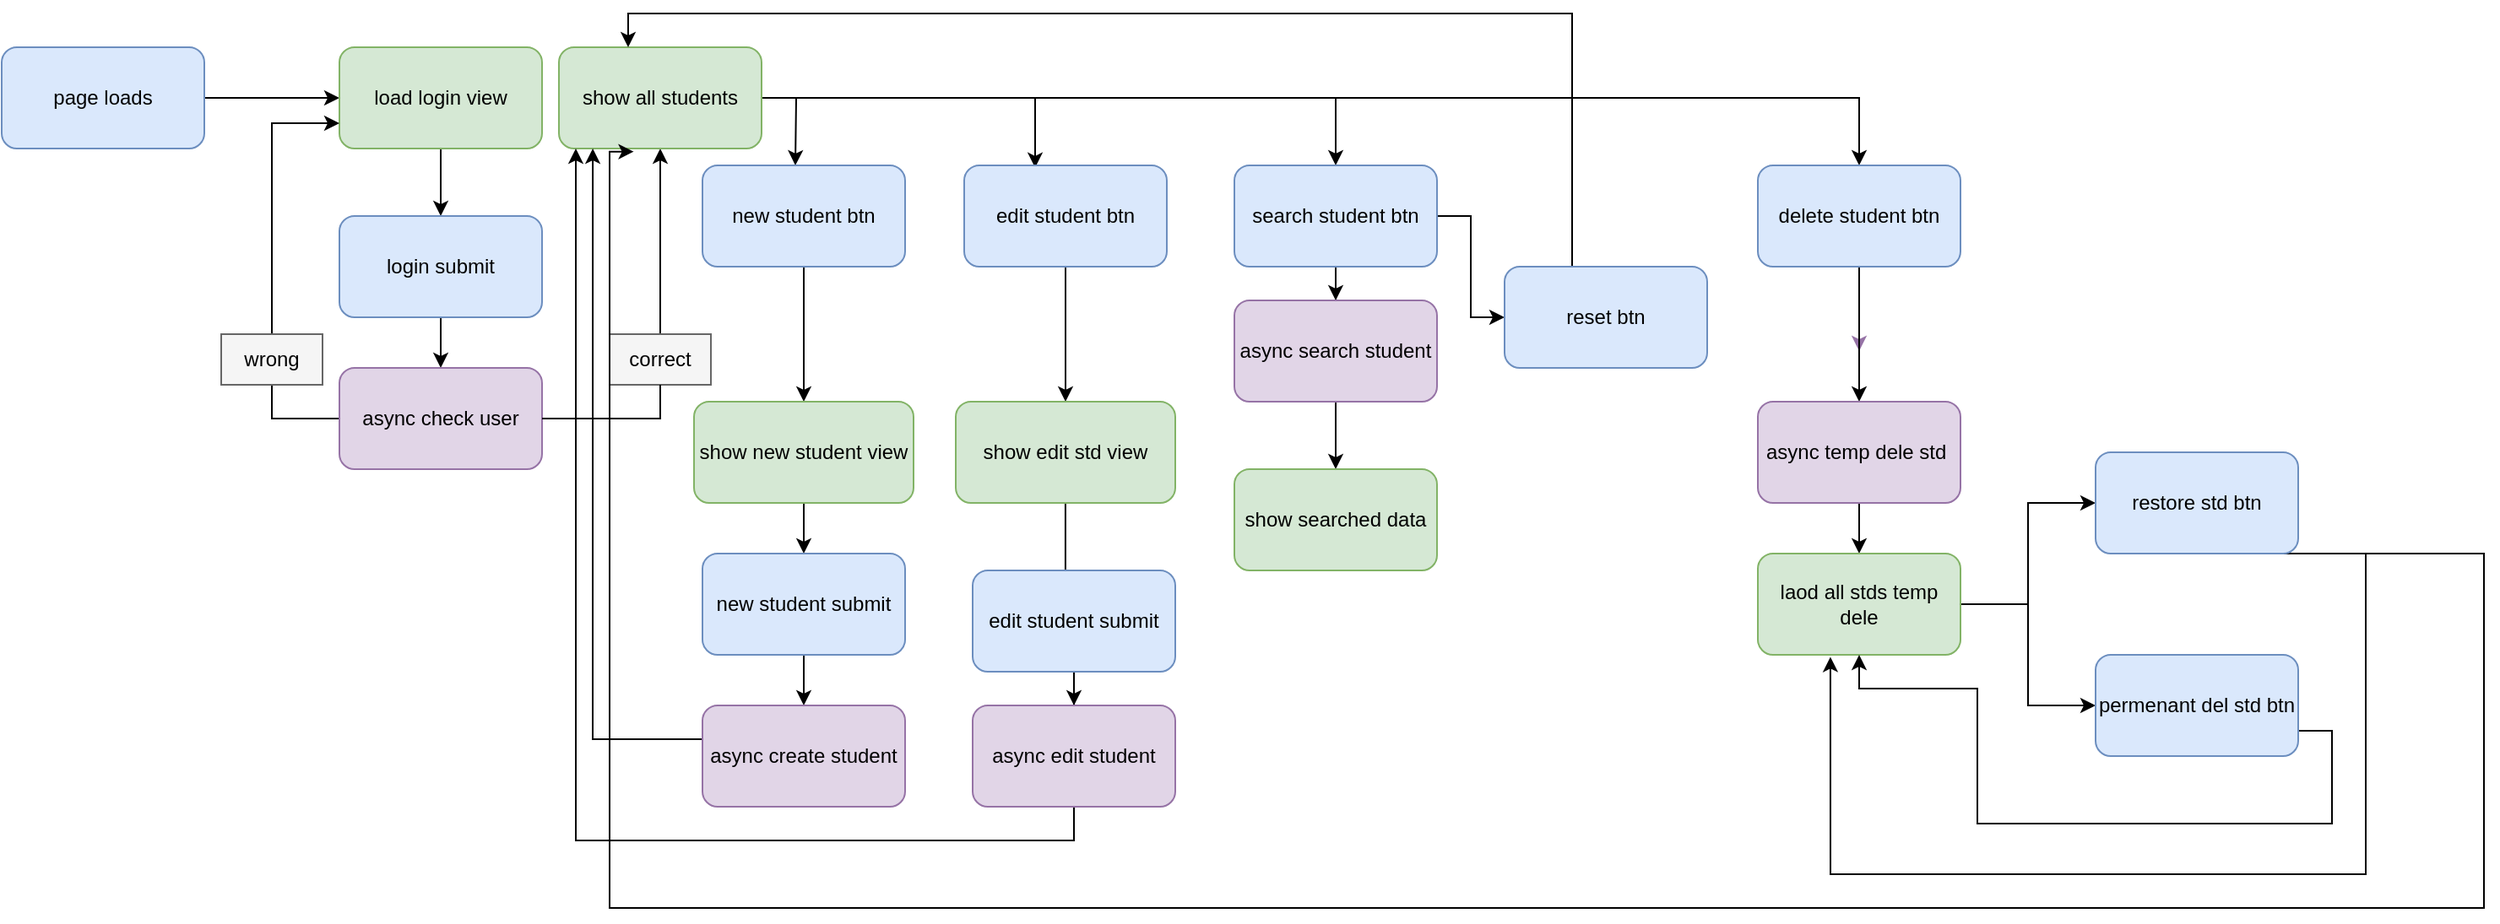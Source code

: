 <mxfile version="14.7.4" type="embed"><diagram id="kYYNlZnF5yqJCKvCNqnD" name="Page-1"><mxGraphModel dx="633" dy="494" grid="1" gridSize="10" guides="1" tooltips="1" connect="1" arrows="1" fold="1" page="1" pageScale="1" pageWidth="850" pageHeight="1100" math="0" shadow="0"><root><mxCell id="0"/><mxCell id="1" parent="0"/><mxCell id="GsUnz339vTUaddn1H5S7-6" value="" style="edgeStyle=orthogonalEdgeStyle;rounded=0;orthogonalLoop=1;jettySize=auto;html=1;fontColor=#000000;" parent="1" source="GsUnz339vTUaddn1H5S7-4" target="GsUnz339vTUaddn1H5S7-5" edge="1"><mxGeometry relative="1" as="geometry"/></mxCell><mxCell id="GsUnz339vTUaddn1H5S7-4" value="page loads" style="rounded=1;whiteSpace=wrap;html=1;fillColor=#dae8fc;strokeColor=#6c8ebf;fontColor=#000000;" parent="1" vertex="1"><mxGeometry x="80" y="80" width="120" height="60" as="geometry"/></mxCell><mxCell id="GsUnz339vTUaddn1H5S7-8" value="" style="edgeStyle=orthogonalEdgeStyle;rounded=0;orthogonalLoop=1;jettySize=auto;html=1;fontColor=#000000;" parent="1" source="GsUnz339vTUaddn1H5S7-5" target="GsUnz339vTUaddn1H5S7-7" edge="1"><mxGeometry relative="1" as="geometry"/></mxCell><mxCell id="GsUnz339vTUaddn1H5S7-5" value="load login view" style="whiteSpace=wrap;html=1;rounded=1;strokeColor=#82b366;fillColor=#d5e8d4;fontColor=#000000;" parent="1" vertex="1"><mxGeometry x="280" y="80" width="120" height="60" as="geometry"/></mxCell><mxCell id="GsUnz339vTUaddn1H5S7-10" value="" style="edgeStyle=orthogonalEdgeStyle;rounded=0;orthogonalLoop=1;jettySize=auto;html=1;fontColor=#000000;" parent="1" source="GsUnz339vTUaddn1H5S7-7" target="GsUnz339vTUaddn1H5S7-9" edge="1"><mxGeometry relative="1" as="geometry"/></mxCell><mxCell id="GsUnz339vTUaddn1H5S7-7" value="login submit" style="whiteSpace=wrap;html=1;rounded=1;strokeColor=#6c8ebf;fillColor=#dae8fc;fontColor=#000000;" parent="1" vertex="1"><mxGeometry x="280" y="180" width="120" height="60" as="geometry"/></mxCell><mxCell id="GsUnz339vTUaddn1H5S7-11" style="edgeStyle=orthogonalEdgeStyle;rounded=0;orthogonalLoop=1;jettySize=auto;html=1;entryX=0.5;entryY=1;entryDx=0;entryDy=0;startArrow=none;fontColor=#000000;" parent="1" source="GsUnz339vTUaddn1H5S7-13" target="GsUnz339vTUaddn1H5S7-12" edge="1"><mxGeometry relative="1" as="geometry"><mxPoint x="470" y="160" as="targetPoint"/><Array as="points"><mxPoint x="470" y="140"/></Array></mxGeometry></mxCell><mxCell id="GsUnz339vTUaddn1H5S7-14" style="edgeStyle=orthogonalEdgeStyle;rounded=0;orthogonalLoop=1;jettySize=auto;html=1;entryX=0;entryY=0.75;entryDx=0;entryDy=0;fontColor=#000000;" parent="1" source="GsUnz339vTUaddn1H5S7-9" target="GsUnz339vTUaddn1H5S7-5" edge="1"><mxGeometry relative="1" as="geometry"><mxPoint x="240" y="110" as="targetPoint"/><Array as="points"><mxPoint x="240" y="300"/><mxPoint x="240" y="125"/></Array></mxGeometry></mxCell><mxCell id="GsUnz339vTUaddn1H5S7-9" value="async check user" style="whiteSpace=wrap;html=1;rounded=1;strokeColor=#9673a6;fillColor=#e1d5e7;fontColor=#000000;" parent="1" vertex="1"><mxGeometry x="280" y="270" width="120" height="60" as="geometry"/></mxCell><mxCell id="GsUnz339vTUaddn1H5S7-18" style="edgeStyle=orthogonalEdgeStyle;rounded=0;orthogonalLoop=1;jettySize=auto;html=1;fontColor=#000000;" parent="1" source="GsUnz339vTUaddn1H5S7-12" edge="1"><mxGeometry relative="1" as="geometry"><mxPoint x="550" y="150" as="targetPoint"/></mxGeometry></mxCell><mxCell id="GsUnz339vTUaddn1H5S7-26" style="edgeStyle=orthogonalEdgeStyle;rounded=0;orthogonalLoop=1;jettySize=auto;html=1;entryX=0.35;entryY=0.023;entryDx=0;entryDy=0;entryPerimeter=0;fontColor=#000000;" parent="1" source="GsUnz339vTUaddn1H5S7-12" target="GsUnz339vTUaddn1H5S7-27" edge="1"><mxGeometry relative="1" as="geometry"><mxPoint x="680" y="110" as="targetPoint"/></mxGeometry></mxCell><mxCell id="GsUnz339vTUaddn1H5S7-37" style="edgeStyle=orthogonalEdgeStyle;rounded=0;orthogonalLoop=1;jettySize=auto;html=1;exitX=1;exitY=0.5;exitDx=0;exitDy=0;entryX=0.5;entryY=0;entryDx=0;entryDy=0;fontColor=#000000;" parent="1" source="GsUnz339vTUaddn1H5S7-12" target="GsUnz339vTUaddn1H5S7-39" edge="1"><mxGeometry relative="1" as="geometry"><mxPoint x="880" y="100" as="targetPoint"/></mxGeometry></mxCell><mxCell id="GsUnz339vTUaddn1H5S7-46" style="edgeStyle=orthogonalEdgeStyle;rounded=0;orthogonalLoop=1;jettySize=auto;html=1;fontColor=#000000;" parent="1" source="GsUnz339vTUaddn1H5S7-12" target="GsUnz339vTUaddn1H5S7-47" edge="1"><mxGeometry relative="1" as="geometry"><mxPoint x="1180" y="180" as="targetPoint"/><Array as="points"><mxPoint x="1180" y="110"/></Array></mxGeometry></mxCell><mxCell id="GsUnz339vTUaddn1H5S7-12" value="show all students" style="rounded=1;whiteSpace=wrap;html=1;fillColor=#d5e8d4;strokeColor=#82b366;fontColor=#000000;" parent="1" vertex="1"><mxGeometry x="410" y="80" width="120" height="60" as="geometry"/></mxCell><mxCell id="GsUnz339vTUaddn1H5S7-15" value="wrong" style="text;html=1;align=center;verticalAlign=middle;whiteSpace=wrap;rounded=0;fillColor=#f5f5f5;strokeColor=#666666;fontColor=#000000;" parent="1" vertex="1"><mxGeometry x="210" y="250" width="60" height="30" as="geometry"/></mxCell><mxCell id="GsUnz339vTUaddn1H5S7-13" value="correct" style="text;html=1;strokeColor=#666666;fillColor=#f5f5f5;align=center;verticalAlign=middle;whiteSpace=wrap;rounded=0;fontColor=#000000;" parent="1" vertex="1"><mxGeometry x="440" y="250" width="60" height="30" as="geometry"/></mxCell><mxCell id="GsUnz339vTUaddn1H5S7-16" value="" style="edgeStyle=orthogonalEdgeStyle;rounded=0;orthogonalLoop=1;jettySize=auto;html=1;entryX=0.5;entryY=1;entryDx=0;entryDy=0;endArrow=none;fontColor=#000000;" parent="1" source="GsUnz339vTUaddn1H5S7-9" target="GsUnz339vTUaddn1H5S7-13" edge="1"><mxGeometry relative="1" as="geometry"><mxPoint x="470" y="140" as="targetPoint"/><mxPoint x="400" y="300" as="sourcePoint"/><Array as="points"><mxPoint x="470" y="300"/></Array></mxGeometry></mxCell><mxCell id="GsUnz339vTUaddn1H5S7-20" value="" style="edgeStyle=orthogonalEdgeStyle;rounded=0;orthogonalLoop=1;jettySize=auto;html=1;fontColor=#000000;" parent="1" source="GsUnz339vTUaddn1H5S7-17" target="GsUnz339vTUaddn1H5S7-19" edge="1"><mxGeometry relative="1" as="geometry"/></mxCell><mxCell id="GsUnz339vTUaddn1H5S7-17" value="new student btn" style="rounded=1;whiteSpace=wrap;html=1;fillColor=#dae8fc;strokeColor=#6c8ebf;fontColor=#000000;" parent="1" vertex="1"><mxGeometry x="495" y="150" width="120" height="60" as="geometry"/></mxCell><mxCell id="GsUnz339vTUaddn1H5S7-22" value="" style="edgeStyle=orthogonalEdgeStyle;rounded=0;orthogonalLoop=1;jettySize=auto;html=1;fontColor=#000000;" parent="1" source="GsUnz339vTUaddn1H5S7-19" target="GsUnz339vTUaddn1H5S7-21" edge="1"><mxGeometry relative="1" as="geometry"/></mxCell><mxCell id="GsUnz339vTUaddn1H5S7-19" value="show new student view" style="whiteSpace=wrap;html=1;rounded=1;strokeColor=#82b366;fillColor=#d5e8d4;fontColor=#000000;" parent="1" vertex="1"><mxGeometry x="490" y="290" width="130" height="60" as="geometry"/></mxCell><mxCell id="GsUnz339vTUaddn1H5S7-24" value="" style="edgeStyle=orthogonalEdgeStyle;rounded=0;orthogonalLoop=1;jettySize=auto;html=1;fontColor=#000000;" parent="1" source="GsUnz339vTUaddn1H5S7-21" target="GsUnz339vTUaddn1H5S7-23" edge="1"><mxGeometry relative="1" as="geometry"/></mxCell><mxCell id="GsUnz339vTUaddn1H5S7-21" value="new student submit" style="whiteSpace=wrap;html=1;rounded=1;strokeColor=#6c8ebf;fillColor=#dae8fc;fontColor=#000000;" parent="1" vertex="1"><mxGeometry x="495" y="380" width="120" height="60" as="geometry"/></mxCell><mxCell id="GsUnz339vTUaddn1H5S7-25" style="edgeStyle=orthogonalEdgeStyle;rounded=0;orthogonalLoop=1;jettySize=auto;html=1;entryX=0.167;entryY=1;entryDx=0;entryDy=0;entryPerimeter=0;fontColor=#000000;" parent="1" source="GsUnz339vTUaddn1H5S7-23" target="GsUnz339vTUaddn1H5S7-12" edge="1"><mxGeometry relative="1" as="geometry"><mxPoint x="430" y="145" as="targetPoint"/><Array as="points"><mxPoint x="430" y="490"/></Array></mxGeometry></mxCell><mxCell id="GsUnz339vTUaddn1H5S7-23" value="async create student" style="whiteSpace=wrap;html=1;rounded=1;strokeColor=#9673a6;fillColor=#e1d5e7;fontColor=#000000;" parent="1" vertex="1"><mxGeometry x="495" y="470" width="120" height="60" as="geometry"/></mxCell><mxCell id="GsUnz339vTUaddn1H5S7-34" style="edgeStyle=orthogonalEdgeStyle;rounded=0;orthogonalLoop=1;jettySize=auto;html=1;exitX=0.5;exitY=1;exitDx=0;exitDy=0;entryX=0.5;entryY=0;entryDx=0;entryDy=0;fontColor=#000000;" parent="1" source="GsUnz339vTUaddn1H5S7-27" target="GsUnz339vTUaddn1H5S7-28" edge="1"><mxGeometry relative="1" as="geometry"/></mxCell><mxCell id="GsUnz339vTUaddn1H5S7-27" value="edit student btn" style="rounded=1;whiteSpace=wrap;html=1;fillColor=#dae8fc;strokeColor=#6c8ebf;fontColor=#000000;" parent="1" vertex="1"><mxGeometry x="650" y="150" width="120" height="60" as="geometry"/></mxCell><mxCell id="GsUnz339vTUaddn1H5S7-31" style="edgeStyle=orthogonalEdgeStyle;rounded=0;orthogonalLoop=1;jettySize=auto;html=1;entryX=0.5;entryY=1;entryDx=0;entryDy=0;exitX=0.5;exitY=1;exitDx=0;exitDy=0;fontColor=#000000;" parent="1" source="GsUnz339vTUaddn1H5S7-27" target="GsUnz339vTUaddn1H5S7-27" edge="1"><mxGeometry relative="1" as="geometry"><mxPoint x="715" y="220" as="targetPoint"/></mxGeometry></mxCell><mxCell id="GsUnz339vTUaddn1H5S7-35" style="edgeStyle=orthogonalEdgeStyle;rounded=0;orthogonalLoop=1;jettySize=auto;html=1;entryX=0.458;entryY=0.167;entryDx=0;entryDy=0;entryPerimeter=0;fontColor=#000000;" parent="1" source="GsUnz339vTUaddn1H5S7-28" target="GsUnz339vTUaddn1H5S7-29" edge="1"><mxGeometry relative="1" as="geometry"/></mxCell><mxCell id="GsUnz339vTUaddn1H5S7-28" value="show edit std view" style="whiteSpace=wrap;html=1;rounded=1;strokeColor=#82b366;fillColor=#d5e8d4;fontColor=#000000;" parent="1" vertex="1"><mxGeometry x="645" y="290" width="130" height="60" as="geometry"/></mxCell><mxCell id="GsUnz339vTUaddn1H5S7-36" style="edgeStyle=orthogonalEdgeStyle;rounded=0;orthogonalLoop=1;jettySize=auto;html=1;fontColor=#000000;" parent="1" source="GsUnz339vTUaddn1H5S7-29" target="GsUnz339vTUaddn1H5S7-30" edge="1"><mxGeometry relative="1" as="geometry"/></mxCell><mxCell id="GsUnz339vTUaddn1H5S7-29" value="edit student submit" style="whiteSpace=wrap;html=1;rounded=1;strokeColor=#6c8ebf;fillColor=#dae8fc;fontColor=#000000;" parent="1" vertex="1"><mxGeometry x="655" y="390" width="120" height="60" as="geometry"/></mxCell><mxCell id="GsUnz339vTUaddn1H5S7-32" style="edgeStyle=orthogonalEdgeStyle;rounded=0;orthogonalLoop=1;jettySize=auto;html=1;fontColor=#000000;" parent="1" source="GsUnz339vTUaddn1H5S7-30" edge="1"><mxGeometry relative="1" as="geometry"><mxPoint x="420" y="140" as="targetPoint"/><Array as="points"><mxPoint x="715" y="550"/><mxPoint x="420" y="550"/><mxPoint x="420" y="140"/></Array></mxGeometry></mxCell><mxCell id="GsUnz339vTUaddn1H5S7-30" value="async edit student" style="whiteSpace=wrap;html=1;rounded=1;strokeColor=#9673a6;fillColor=#e1d5e7;fontColor=#000000;" parent="1" vertex="1"><mxGeometry x="655" y="470" width="120" height="60" as="geometry"/></mxCell><mxCell id="GsUnz339vTUaddn1H5S7-38" style="edgeStyle=orthogonalEdgeStyle;rounded=0;orthogonalLoop=1;jettySize=auto;html=1;fontColor=#000000;" parent="1" source="GsUnz339vTUaddn1H5S7-39" target="GsUnz339vTUaddn1H5S7-40" edge="1"><mxGeometry relative="1" as="geometry"/></mxCell><mxCell id="GsUnz339vTUaddn1H5S7-44" value="" style="edgeStyle=orthogonalEdgeStyle;rounded=0;orthogonalLoop=1;jettySize=auto;html=1;fontColor=#000000;" parent="1" source="GsUnz339vTUaddn1H5S7-39" target="GsUnz339vTUaddn1H5S7-43" edge="1"><mxGeometry relative="1" as="geometry"/></mxCell><mxCell id="GsUnz339vTUaddn1H5S7-39" value="search student btn" style="whiteSpace=wrap;html=1;rounded=1;strokeColor=#6c8ebf;fillColor=#dae8fc;fontColor=#000000;" parent="1" vertex="1"><mxGeometry x="810" y="150" width="120" height="60" as="geometry"/></mxCell><mxCell id="GsUnz339vTUaddn1H5S7-42" value="" style="edgeStyle=orthogonalEdgeStyle;rounded=0;orthogonalLoop=1;jettySize=auto;html=1;fontColor=#000000;" parent="1" source="GsUnz339vTUaddn1H5S7-40" target="GsUnz339vTUaddn1H5S7-41" edge="1"><mxGeometry relative="1" as="geometry"/></mxCell><mxCell id="GsUnz339vTUaddn1H5S7-40" value="async search student" style="whiteSpace=wrap;html=1;rounded=1;strokeColor=#9673a6;fillColor=#e1d5e7;fontColor=#000000;" parent="1" vertex="1"><mxGeometry x="810" y="230" width="120" height="60" as="geometry"/></mxCell><mxCell id="GsUnz339vTUaddn1H5S7-41" value="show searched data" style="whiteSpace=wrap;html=1;rounded=1;strokeColor=#82b366;fillColor=#d5e8d4;fontColor=#000000;" parent="1" vertex="1"><mxGeometry x="810" y="330" width="120" height="60" as="geometry"/></mxCell><mxCell id="GsUnz339vTUaddn1H5S7-45" style="edgeStyle=orthogonalEdgeStyle;rounded=0;orthogonalLoop=1;jettySize=auto;html=1;fontColor=#000000;" parent="1" source="GsUnz339vTUaddn1H5S7-43" edge="1"><mxGeometry relative="1" as="geometry"><mxPoint x="451" y="80" as="targetPoint"/><Array as="points"><mxPoint x="1010" y="60"/><mxPoint x="451" y="60"/></Array></mxGeometry></mxCell><mxCell id="GsUnz339vTUaddn1H5S7-43" value="reset btn" style="whiteSpace=wrap;html=1;rounded=1;strokeColor=#6c8ebf;fillColor=#dae8fc;fontColor=#000000;" parent="1" vertex="1"><mxGeometry x="970" y="210" width="120" height="60" as="geometry"/></mxCell><mxCell id="GsUnz339vTUaddn1H5S7-48" style="edgeStyle=orthogonalEdgeStyle;rounded=0;orthogonalLoop=1;jettySize=auto;html=1;fillColor=#e1d5e7;strokeColor=#9673a6;fontColor=#000000;" parent="1" source="GsUnz339vTUaddn1H5S7-47" edge="1"><mxGeometry relative="1" as="geometry"><mxPoint x="1180" y="260" as="targetPoint"/></mxGeometry></mxCell><mxCell id="GsUnz339vTUaddn1H5S7-50" value="" style="edgeStyle=orthogonalEdgeStyle;rounded=0;orthogonalLoop=1;jettySize=auto;html=1;fontColor=#000000;" parent="1" source="GsUnz339vTUaddn1H5S7-47" target="GsUnz339vTUaddn1H5S7-49" edge="1"><mxGeometry relative="1" as="geometry"/></mxCell><mxCell id="GsUnz339vTUaddn1H5S7-47" value="delete student btn" style="rounded=1;whiteSpace=wrap;html=1;fillColor=#dae8fc;strokeColor=#6c8ebf;fontColor=#000000;" parent="1" vertex="1"><mxGeometry x="1120" y="150" width="120" height="60" as="geometry"/></mxCell><mxCell id="GsUnz339vTUaddn1H5S7-52" value="" style="edgeStyle=orthogonalEdgeStyle;rounded=0;orthogonalLoop=1;jettySize=auto;html=1;fontColor=#000000;" parent="1" source="GsUnz339vTUaddn1H5S7-49" target="GsUnz339vTUaddn1H5S7-51" edge="1"><mxGeometry relative="1" as="geometry"/></mxCell><mxCell id="GsUnz339vTUaddn1H5S7-49" value="async temp dele std&amp;nbsp;" style="whiteSpace=wrap;html=1;rounded=1;strokeColor=#9673a6;fillColor=#e1d5e7;fontColor=#000000;" parent="1" vertex="1"><mxGeometry x="1120" y="290" width="120" height="60" as="geometry"/></mxCell><mxCell id="GsUnz339vTUaddn1H5S7-54" value="" style="edgeStyle=orthogonalEdgeStyle;rounded=0;orthogonalLoop=1;jettySize=auto;html=1;fontColor=#000000;" parent="1" source="GsUnz339vTUaddn1H5S7-51" target="GsUnz339vTUaddn1H5S7-53" edge="1"><mxGeometry relative="1" as="geometry"/></mxCell><mxCell id="GsUnz339vTUaddn1H5S7-60" style="edgeStyle=orthogonalEdgeStyle;rounded=0;orthogonalLoop=1;jettySize=auto;html=1;exitX=1;exitY=0.5;exitDx=0;exitDy=0;fontColor=#000000;" parent="1" source="GsUnz339vTUaddn1H5S7-51" target="GsUnz339vTUaddn1H5S7-61" edge="1"><mxGeometry relative="1" as="geometry"><mxPoint x="1280" y="470" as="targetPoint"/></mxGeometry></mxCell><mxCell id="GsUnz339vTUaddn1H5S7-51" value="laod all stds temp dele" style="whiteSpace=wrap;html=1;rounded=1;strokeColor=#82b366;fillColor=#d5e8d4;fontColor=#000000;" parent="1" vertex="1"><mxGeometry x="1120" y="380" width="120" height="60" as="geometry"/></mxCell><mxCell id="GsUnz339vTUaddn1H5S7-64" style="edgeStyle=orthogonalEdgeStyle;rounded=0;orthogonalLoop=1;jettySize=auto;html=1;exitX=0.75;exitY=1;exitDx=0;exitDy=0;entryX=0.358;entryY=1.02;entryDx=0;entryDy=0;entryPerimeter=0;fontColor=#000000;" parent="1" source="GsUnz339vTUaddn1H5S7-53" target="GsUnz339vTUaddn1H5S7-51" edge="1"><mxGeometry relative="1" as="geometry"><Array as="points"><mxPoint x="1480" y="380"/><mxPoint x="1480" y="570"/><mxPoint x="1163" y="570"/></Array></mxGeometry></mxCell><mxCell id="GsUnz339vTUaddn1H5S7-65" style="edgeStyle=orthogonalEdgeStyle;rounded=0;orthogonalLoop=1;jettySize=auto;html=1;exitX=0.5;exitY=1;exitDx=0;exitDy=0;entryX=0.369;entryY=1.031;entryDx=0;entryDy=0;entryPerimeter=0;fontColor=#000000;" parent="1" source="GsUnz339vTUaddn1H5S7-53" target="GsUnz339vTUaddn1H5S7-12" edge="1"><mxGeometry relative="1" as="geometry"><Array as="points"><mxPoint x="1550" y="380"/><mxPoint x="1550" y="590"/><mxPoint x="440" y="590"/><mxPoint x="440" y="142"/></Array></mxGeometry></mxCell><mxCell id="GsUnz339vTUaddn1H5S7-53" value="restore std btn" style="whiteSpace=wrap;html=1;rounded=1;strokeColor=#6c8ebf;fillColor=#dae8fc;fontColor=#000000;" parent="1" vertex="1"><mxGeometry x="1320" y="320" width="120" height="60" as="geometry"/></mxCell><mxCell id="GsUnz339vTUaddn1H5S7-63" style="edgeStyle=orthogonalEdgeStyle;rounded=0;orthogonalLoop=1;jettySize=auto;html=1;exitX=1;exitY=0.75;exitDx=0;exitDy=0;entryX=0.5;entryY=1;entryDx=0;entryDy=0;fontColor=#000000;" parent="1" source="GsUnz339vTUaddn1H5S7-61" target="GsUnz339vTUaddn1H5S7-51" edge="1"><mxGeometry relative="1" as="geometry"><Array as="points"><mxPoint x="1460" y="485"/><mxPoint x="1460" y="540"/><mxPoint x="1250" y="540"/><mxPoint x="1250" y="460"/><mxPoint x="1180" y="460"/></Array></mxGeometry></mxCell><mxCell id="GsUnz339vTUaddn1H5S7-61" value="permenant del std btn" style="whiteSpace=wrap;html=1;rounded=1;strokeColor=#6c8ebf;fillColor=#dae8fc;fontColor=#000000;" parent="1" vertex="1"><mxGeometry x="1320" y="440" width="120" height="60" as="geometry"/></mxCell></root></mxGraphModel></diagram></mxfile>